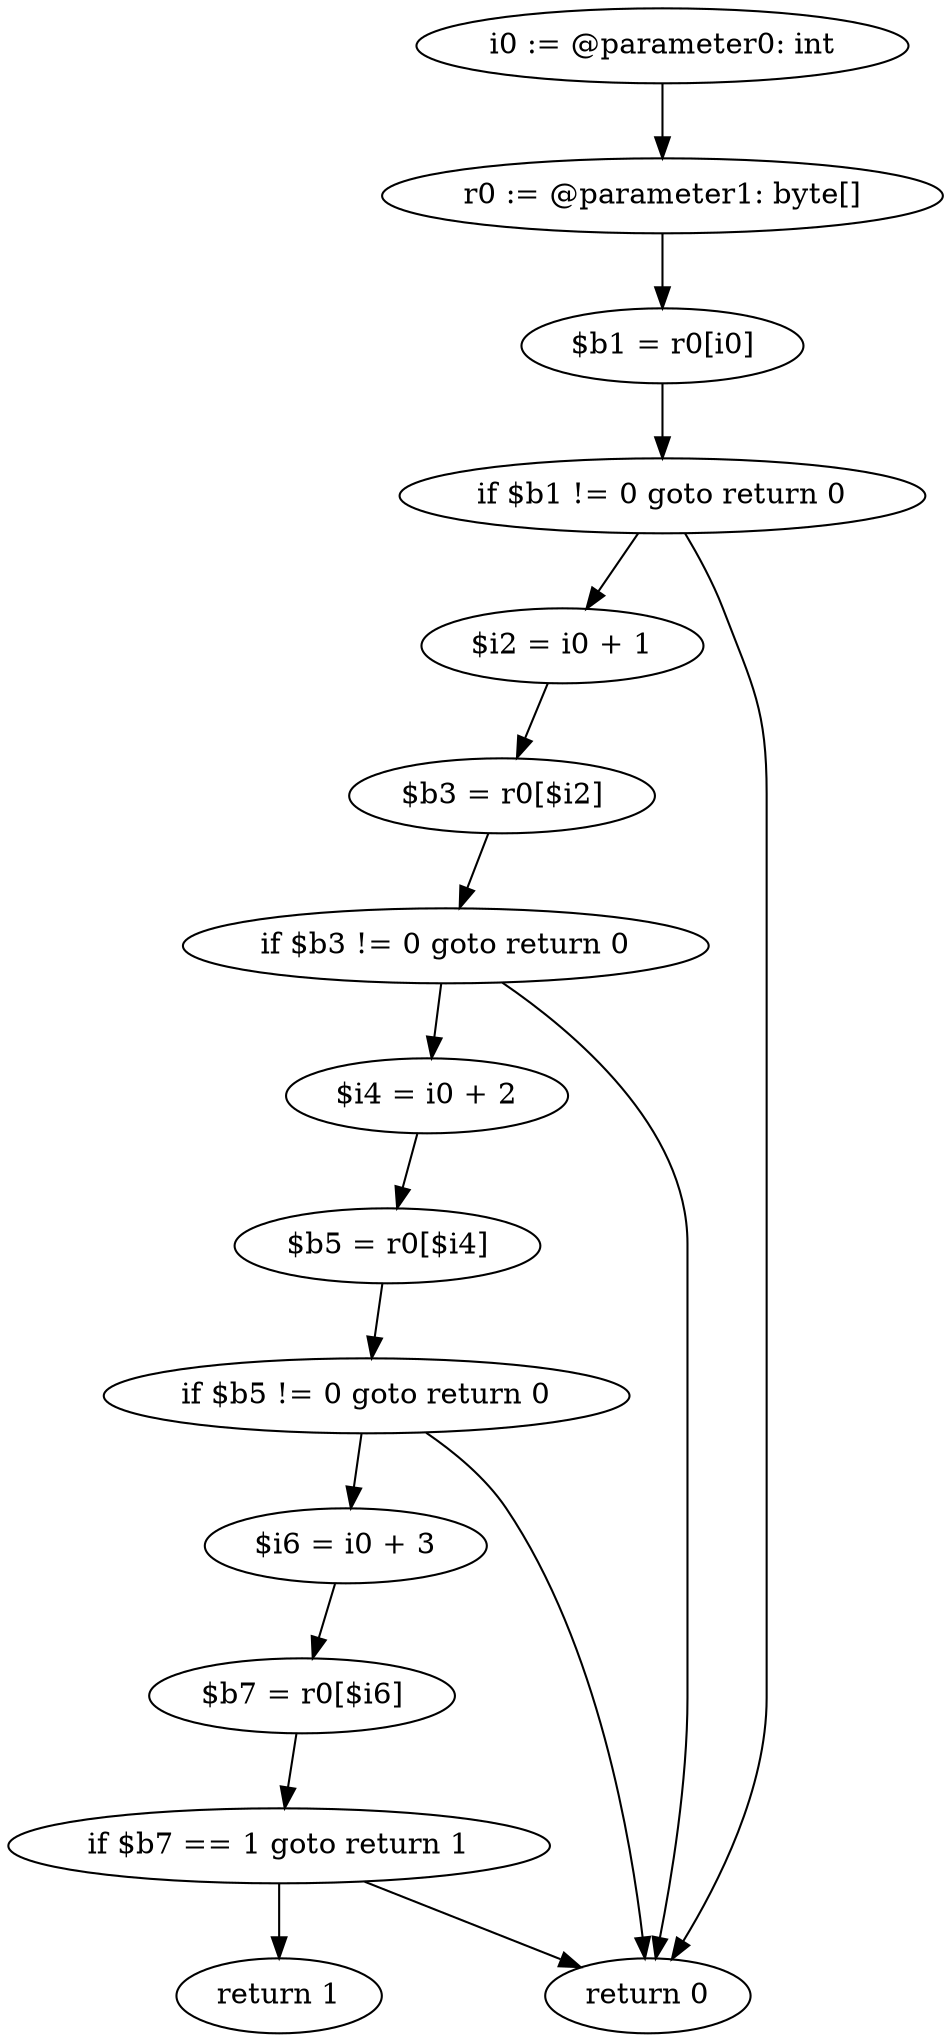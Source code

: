 digraph "unitGraph" {
    "i0 := @parameter0: int"
    "r0 := @parameter1: byte[]"
    "$b1 = r0[i0]"
    "if $b1 != 0 goto return 0"
    "$i2 = i0 + 1"
    "$b3 = r0[$i2]"
    "if $b3 != 0 goto return 0"
    "$i4 = i0 + 2"
    "$b5 = r0[$i4]"
    "if $b5 != 0 goto return 0"
    "$i6 = i0 + 3"
    "$b7 = r0[$i6]"
    "if $b7 == 1 goto return 1"
    "return 0"
    "return 1"
    "i0 := @parameter0: int"->"r0 := @parameter1: byte[]";
    "r0 := @parameter1: byte[]"->"$b1 = r0[i0]";
    "$b1 = r0[i0]"->"if $b1 != 0 goto return 0";
    "if $b1 != 0 goto return 0"->"$i2 = i0 + 1";
    "if $b1 != 0 goto return 0"->"return 0";
    "$i2 = i0 + 1"->"$b3 = r0[$i2]";
    "$b3 = r0[$i2]"->"if $b3 != 0 goto return 0";
    "if $b3 != 0 goto return 0"->"$i4 = i0 + 2";
    "if $b3 != 0 goto return 0"->"return 0";
    "$i4 = i0 + 2"->"$b5 = r0[$i4]";
    "$b5 = r0[$i4]"->"if $b5 != 0 goto return 0";
    "if $b5 != 0 goto return 0"->"$i6 = i0 + 3";
    "if $b5 != 0 goto return 0"->"return 0";
    "$i6 = i0 + 3"->"$b7 = r0[$i6]";
    "$b7 = r0[$i6]"->"if $b7 == 1 goto return 1";
    "if $b7 == 1 goto return 1"->"return 0";
    "if $b7 == 1 goto return 1"->"return 1";
}

